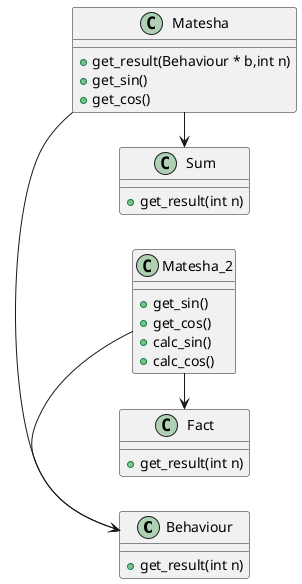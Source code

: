 @startuml
left to right direction
class Behaviour{
    +get_result(int n)
}

class Fact{
    +get_result(int n)
}

class Sum{
    +get_result(int n)
}

class Matesha{
    +get_result(Behaviour * b,int n)
    +get_sin()
    +get_cos()
}

class Matesha_2{
    +get_sin()
    +get_cos()
    +calc_sin()
    +calc_cos()
}
Matesha -> Behaviour
Matesha_2 -> Behaviour
Matesha -> Sum
Matesha_2 -> Fact

@enduml